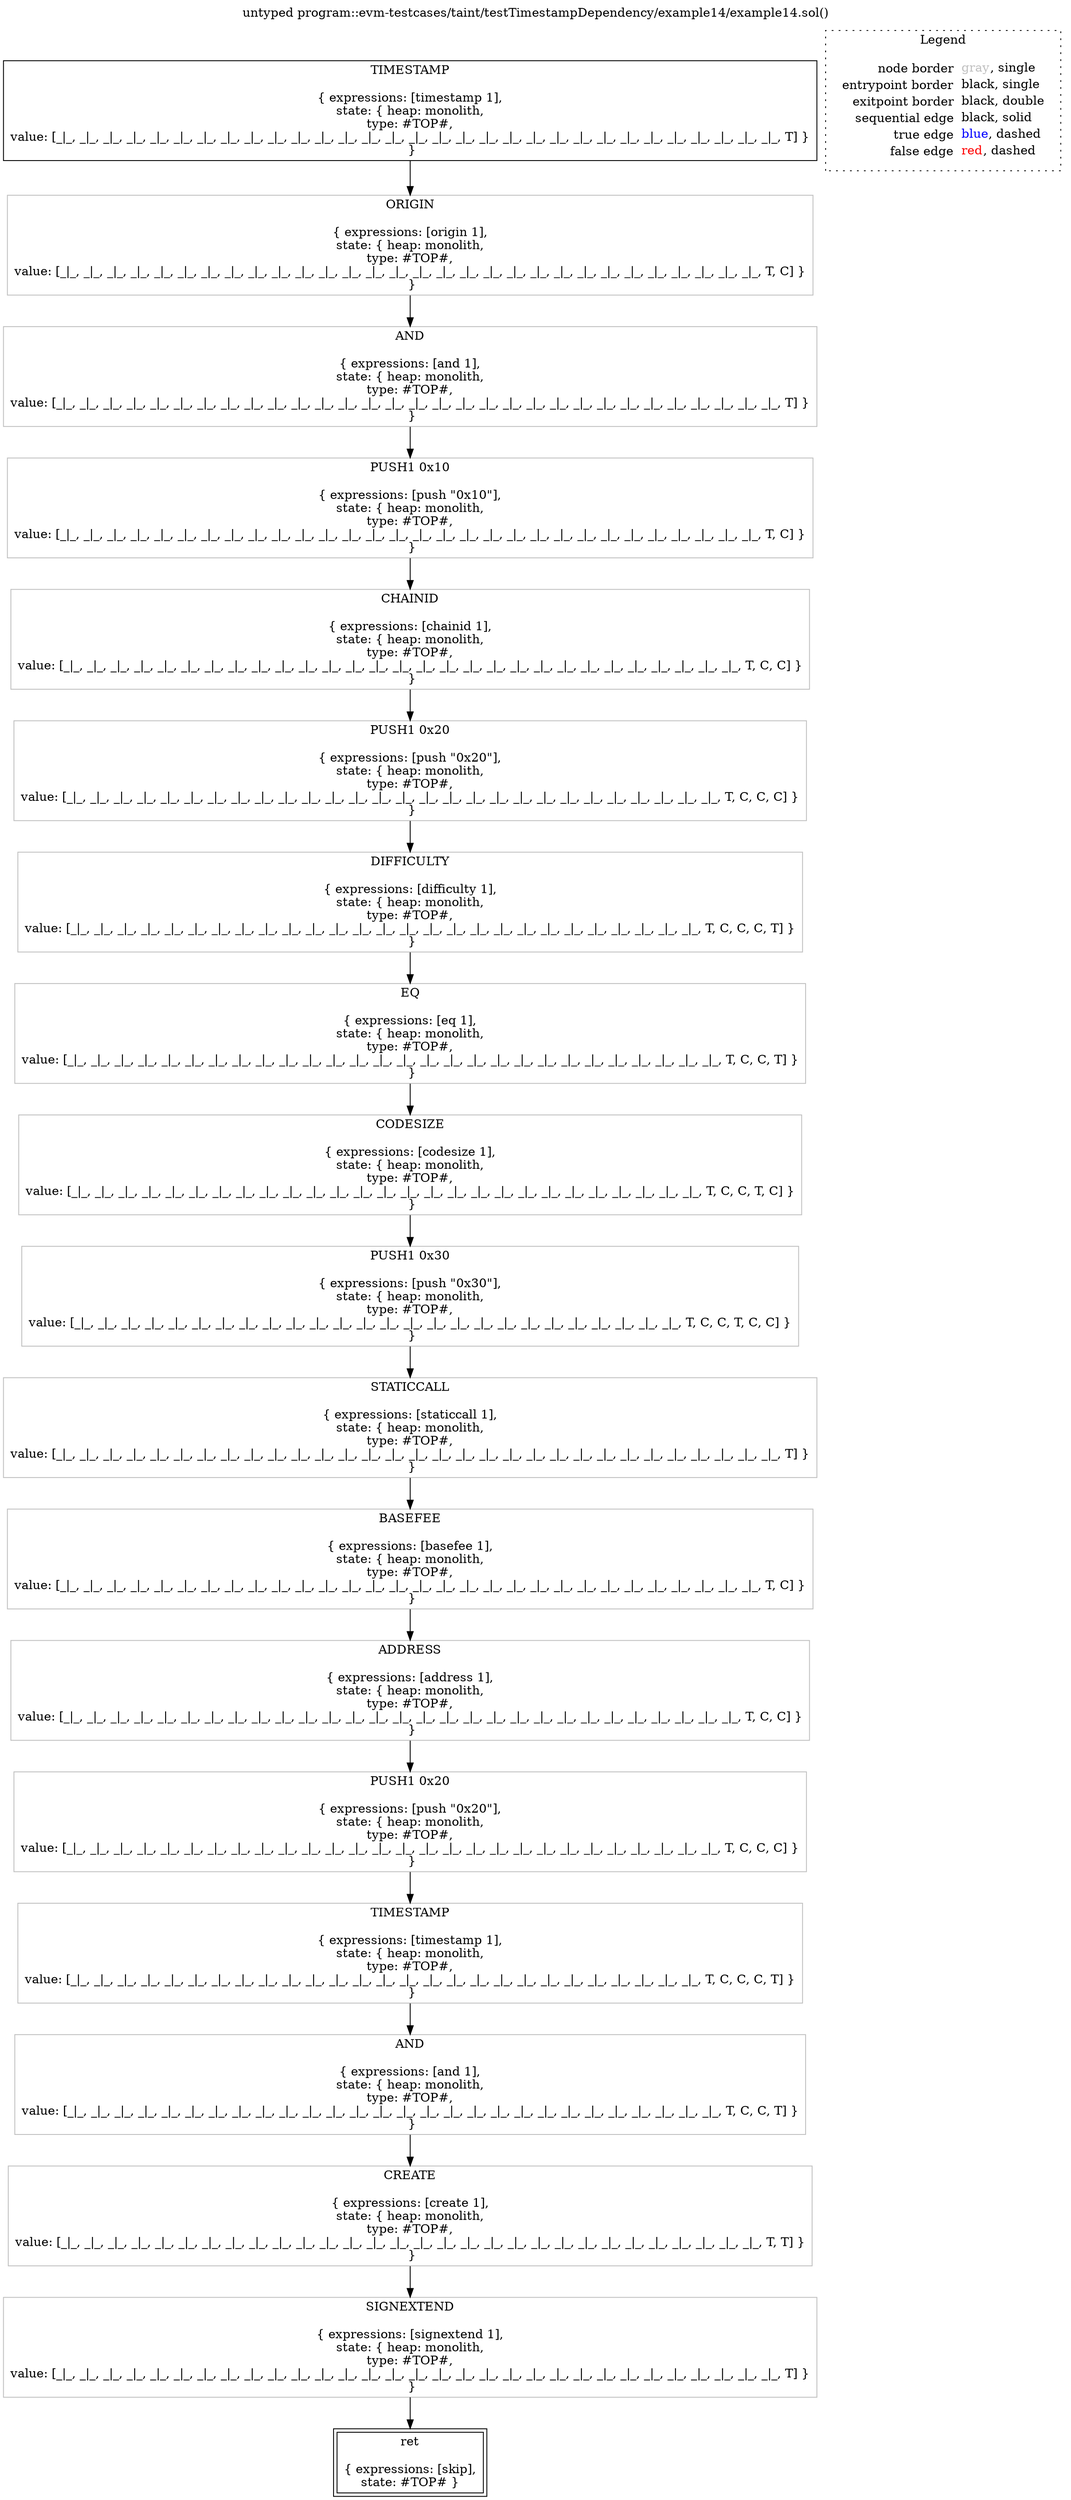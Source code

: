 digraph {
	labelloc="t";
	label="untyped program::evm-testcases/taint/testTimestampDependency/example14/example14.sol()";
	"node0" [shape="rect",color="black",label=<TIMESTAMP<BR/><BR/>{ expressions: [timestamp 1],<BR/>state: { heap: monolith,<BR/>type: #TOP#,<BR/>value: [_|_, _|_, _|_, _|_, _|_, _|_, _|_, _|_, _|_, _|_, _|_, _|_, _|_, _|_, _|_, _|_, _|_, _|_, _|_, _|_, _|_, _|_, _|_, _|_, _|_, _|_, _|_, _|_, _|_, _|_, _|_, T] }<BR/> }<BR/>>];
	"node1" [shape="rect",color="gray",label=<ORIGIN<BR/><BR/>{ expressions: [origin 1],<BR/>state: { heap: monolith,<BR/>type: #TOP#,<BR/>value: [_|_, _|_, _|_, _|_, _|_, _|_, _|_, _|_, _|_, _|_, _|_, _|_, _|_, _|_, _|_, _|_, _|_, _|_, _|_, _|_, _|_, _|_, _|_, _|_, _|_, _|_, _|_, _|_, _|_, _|_, T, C] }<BR/> }<BR/>>];
	"node2" [shape="rect",color="gray",label=<AND<BR/><BR/>{ expressions: [and 1],<BR/>state: { heap: monolith,<BR/>type: #TOP#,<BR/>value: [_|_, _|_, _|_, _|_, _|_, _|_, _|_, _|_, _|_, _|_, _|_, _|_, _|_, _|_, _|_, _|_, _|_, _|_, _|_, _|_, _|_, _|_, _|_, _|_, _|_, _|_, _|_, _|_, _|_, _|_, _|_, T] }<BR/> }<BR/>>];
	"node3" [shape="rect",color="gray",label=<PUSH1 0x10<BR/><BR/>{ expressions: [push &quot;0x10&quot;],<BR/>state: { heap: monolith,<BR/>type: #TOP#,<BR/>value: [_|_, _|_, _|_, _|_, _|_, _|_, _|_, _|_, _|_, _|_, _|_, _|_, _|_, _|_, _|_, _|_, _|_, _|_, _|_, _|_, _|_, _|_, _|_, _|_, _|_, _|_, _|_, _|_, _|_, _|_, T, C] }<BR/> }<BR/>>];
	"node5" [shape="rect",color="gray",label=<CHAINID<BR/><BR/>{ expressions: [chainid 1],<BR/>state: { heap: monolith,<BR/>type: #TOP#,<BR/>value: [_|_, _|_, _|_, _|_, _|_, _|_, _|_, _|_, _|_, _|_, _|_, _|_, _|_, _|_, _|_, _|_, _|_, _|_, _|_, _|_, _|_, _|_, _|_, _|_, _|_, _|_, _|_, _|_, _|_, T, C, C] }<BR/> }<BR/>>];
	"node6" [shape="rect",color="gray",label=<PUSH1 0x20<BR/><BR/>{ expressions: [push &quot;0x20&quot;],<BR/>state: { heap: monolith,<BR/>type: #TOP#,<BR/>value: [_|_, _|_, _|_, _|_, _|_, _|_, _|_, _|_, _|_, _|_, _|_, _|_, _|_, _|_, _|_, _|_, _|_, _|_, _|_, _|_, _|_, _|_, _|_, _|_, _|_, _|_, _|_, _|_, T, C, C, C] }<BR/> }<BR/>>];
	"node8" [shape="rect",color="gray",label=<DIFFICULTY<BR/><BR/>{ expressions: [difficulty 1],<BR/>state: { heap: monolith,<BR/>type: #TOP#,<BR/>value: [_|_, _|_, _|_, _|_, _|_, _|_, _|_, _|_, _|_, _|_, _|_, _|_, _|_, _|_, _|_, _|_, _|_, _|_, _|_, _|_, _|_, _|_, _|_, _|_, _|_, _|_, _|_, T, C, C, C, T] }<BR/> }<BR/>>];
	"node9" [shape="rect",color="gray",label=<EQ<BR/><BR/>{ expressions: [eq 1],<BR/>state: { heap: monolith,<BR/>type: #TOP#,<BR/>value: [_|_, _|_, _|_, _|_, _|_, _|_, _|_, _|_, _|_, _|_, _|_, _|_, _|_, _|_, _|_, _|_, _|_, _|_, _|_, _|_, _|_, _|_, _|_, _|_, _|_, _|_, _|_, _|_, T, C, C, T] }<BR/> }<BR/>>];
	"node10" [shape="rect",color="gray",label=<CODESIZE<BR/><BR/>{ expressions: [codesize 1],<BR/>state: { heap: monolith,<BR/>type: #TOP#,<BR/>value: [_|_, _|_, _|_, _|_, _|_, _|_, _|_, _|_, _|_, _|_, _|_, _|_, _|_, _|_, _|_, _|_, _|_, _|_, _|_, _|_, _|_, _|_, _|_, _|_, _|_, _|_, _|_, T, C, C, T, C] }<BR/> }<BR/>>];
	"node11" [shape="rect",color="gray",label=<PUSH1 0x30<BR/><BR/>{ expressions: [push &quot;0x30&quot;],<BR/>state: { heap: monolith,<BR/>type: #TOP#,<BR/>value: [_|_, _|_, _|_, _|_, _|_, _|_, _|_, _|_, _|_, _|_, _|_, _|_, _|_, _|_, _|_, _|_, _|_, _|_, _|_, _|_, _|_, _|_, _|_, _|_, _|_, _|_, T, C, C, T, C, C] }<BR/> }<BR/>>];
	"node13" [shape="rect",color="gray",label=<STATICCALL<BR/><BR/>{ expressions: [staticcall 1],<BR/>state: { heap: monolith,<BR/>type: #TOP#,<BR/>value: [_|_, _|_, _|_, _|_, _|_, _|_, _|_, _|_, _|_, _|_, _|_, _|_, _|_, _|_, _|_, _|_, _|_, _|_, _|_, _|_, _|_, _|_, _|_, _|_, _|_, _|_, _|_, _|_, _|_, _|_, _|_, T] }<BR/> }<BR/>>];
	"node14" [shape="rect",color="gray",label=<BASEFEE<BR/><BR/>{ expressions: [basefee 1],<BR/>state: { heap: monolith,<BR/>type: #TOP#,<BR/>value: [_|_, _|_, _|_, _|_, _|_, _|_, _|_, _|_, _|_, _|_, _|_, _|_, _|_, _|_, _|_, _|_, _|_, _|_, _|_, _|_, _|_, _|_, _|_, _|_, _|_, _|_, _|_, _|_, _|_, _|_, T, C] }<BR/> }<BR/>>];
	"node15" [shape="rect",color="gray",label=<ADDRESS<BR/><BR/>{ expressions: [address 1],<BR/>state: { heap: monolith,<BR/>type: #TOP#,<BR/>value: [_|_, _|_, _|_, _|_, _|_, _|_, _|_, _|_, _|_, _|_, _|_, _|_, _|_, _|_, _|_, _|_, _|_, _|_, _|_, _|_, _|_, _|_, _|_, _|_, _|_, _|_, _|_, _|_, _|_, T, C, C] }<BR/> }<BR/>>];
	"node16" [shape="rect",color="gray",label=<PUSH1 0x20<BR/><BR/>{ expressions: [push &quot;0x20&quot;],<BR/>state: { heap: monolith,<BR/>type: #TOP#,<BR/>value: [_|_, _|_, _|_, _|_, _|_, _|_, _|_, _|_, _|_, _|_, _|_, _|_, _|_, _|_, _|_, _|_, _|_, _|_, _|_, _|_, _|_, _|_, _|_, _|_, _|_, _|_, _|_, _|_, T, C, C, C] }<BR/> }<BR/>>];
	"node18" [shape="rect",color="gray",label=<TIMESTAMP<BR/><BR/>{ expressions: [timestamp 1],<BR/>state: { heap: monolith,<BR/>type: #TOP#,<BR/>value: [_|_, _|_, _|_, _|_, _|_, _|_, _|_, _|_, _|_, _|_, _|_, _|_, _|_, _|_, _|_, _|_, _|_, _|_, _|_, _|_, _|_, _|_, _|_, _|_, _|_, _|_, _|_, T, C, C, C, T] }<BR/> }<BR/>>];
	"node19" [shape="rect",color="gray",label=<AND<BR/><BR/>{ expressions: [and 1],<BR/>state: { heap: monolith,<BR/>type: #TOP#,<BR/>value: [_|_, _|_, _|_, _|_, _|_, _|_, _|_, _|_, _|_, _|_, _|_, _|_, _|_, _|_, _|_, _|_, _|_, _|_, _|_, _|_, _|_, _|_, _|_, _|_, _|_, _|_, _|_, _|_, T, C, C, T] }<BR/> }<BR/>>];
	"node20" [shape="rect",color="gray",label=<CREATE<BR/><BR/>{ expressions: [create 1],<BR/>state: { heap: monolith,<BR/>type: #TOP#,<BR/>value: [_|_, _|_, _|_, _|_, _|_, _|_, _|_, _|_, _|_, _|_, _|_, _|_, _|_, _|_, _|_, _|_, _|_, _|_, _|_, _|_, _|_, _|_, _|_, _|_, _|_, _|_, _|_, _|_, _|_, _|_, T, T] }<BR/> }<BR/>>];
	"node21" [shape="rect",color="gray",label=<SIGNEXTEND<BR/><BR/>{ expressions: [signextend 1],<BR/>state: { heap: monolith,<BR/>type: #TOP#,<BR/>value: [_|_, _|_, _|_, _|_, _|_, _|_, _|_, _|_, _|_, _|_, _|_, _|_, _|_, _|_, _|_, _|_, _|_, _|_, _|_, _|_, _|_, _|_, _|_, _|_, _|_, _|_, _|_, _|_, _|_, _|_, _|_, T] }<BR/> }<BR/>>];
	"node22" [shape="rect",color="black",peripheries="2",label=<ret<BR/><BR/>{ expressions: [skip],<BR/>state: #TOP# }<BR/>>];
	"node0" -> "node1" [color="black"];
	"node1" -> "node2" [color="black"];
	"node2" -> "node3" [color="black"];
	"node3" -> "node5" [color="black"];
	"node5" -> "node6" [color="black"];
	"node6" -> "node8" [color="black"];
	"node8" -> "node9" [color="black"];
	"node9" -> "node10" [color="black"];
	"node10" -> "node11" [color="black"];
	"node11" -> "node13" [color="black"];
	"node13" -> "node14" [color="black"];
	"node14" -> "node15" [color="black"];
	"node15" -> "node16" [color="black"];
	"node16" -> "node18" [color="black"];
	"node18" -> "node19" [color="black"];
	"node19" -> "node20" [color="black"];
	"node20" -> "node21" [color="black"];
	"node21" -> "node22" [color="black"];
subgraph cluster_legend {
	label="Legend";
	style=dotted;
	node [shape=plaintext];
	"legend" [label=<<table border="0" cellpadding="2" cellspacing="0" cellborder="0"><tr><td align="right">node border&nbsp;</td><td align="left"><font color="gray">gray</font>, single</td></tr><tr><td align="right">entrypoint border&nbsp;</td><td align="left"><font color="black">black</font>, single</td></tr><tr><td align="right">exitpoint border&nbsp;</td><td align="left"><font color="black">black</font>, double</td></tr><tr><td align="right">sequential edge&nbsp;</td><td align="left"><font color="black">black</font>, solid</td></tr><tr><td align="right">true edge&nbsp;</td><td align="left"><font color="blue">blue</font>, dashed</td></tr><tr><td align="right">false edge&nbsp;</td><td align="left"><font color="red">red</font>, dashed</td></tr></table>>];
}

}
